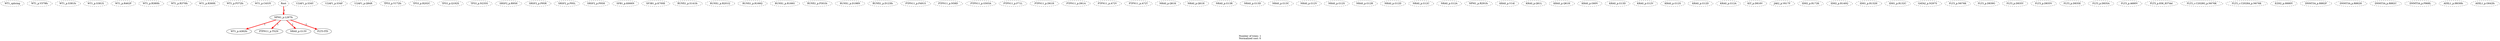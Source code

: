digraph T {
	label="Number of trees: 1\nNormalized cost: 0"
	88 [style=dashed, label="WT1_splicing"]
	87 [style=dashed, label="WT1_p.V379fs"]
	86 [style=dashed, label="WT1_p.S381fs"]
	85 [style=dashed, label="WT1_p.S381X"]
	84 [style=dashed, label="WT1_p.R462P"]
	83 [style=dashed, label="WT1_p.R380fs"]
	82 [style=dashed, label="WT1_p.R370fs"]
	81 [style=dashed, label="WT1_p.R369X"]
	80 [style=dashed, label="WT1_p.P372fs"]
	79 [style=dashed, label="WT1_p.C453Y"]
	78 [label="WT1_p.A382fs"]
	77 [style=dashed, label="U2AF1_p.S34Y"]
	76 [style=dashed, label="U2AF1_p.S34F"]
	75 [style=dashed, label="U2AF1_p.Q84R"]
	74 [style=dashed, label="TP53_p.V172fs"]
	73 [style=dashed, label="TP53_p.R202C"]
	72 [style=dashed, label="TP53_p.Q192X"]
	71 [style=dashed, label="TP53_p.N235S"]
	70 [style=dashed, label="SRSF2_p.R95H"]
	69 [style=dashed, label="SRSF2_p.P95R"]
	68 [style=dashed, label="SRSF2_p.P95L"]
	67 [style=dashed, label="SRSF2_p.P95H"]
	66 [style=dashed, label="SFB1_p.K666N"]
	65 [style=dashed, label="SF3B1_p.K700E"]
	64 [style=dashed, label="Root"]
	63 [style=dashed, label="RUNX1_p.S141fs"]
	62 [style=dashed, label="RUNX1_p.R201Q"]
	61 [style=dashed, label="RUNX1_p.R166Q"]
	60 [style=dashed, label="RUNX1_p.R166G"]
	59 [style=dashed, label="RUNX1_p.P301fs"]
	58 [style=dashed, label="RUNX1_p.D198N"]
	57 [style=dashed, label="RUNX1_p.D123fs"]
	56 [label="PTPN11_p.T52N"]
	55 [style=dashed, label="PTPN11_p.P491S"]
	54 [style=dashed, label="PTPN11_p.N58D"]
	53 [style=dashed, label="PTPN11_p.G503A"]
	52 [style=dashed, label="PTPN11_p.F71L"]
	51 [style=dashed, label="PTPN11_p.D61H"]
	50 [style=dashed, label="PTPN11_p.D61A"]
	49 [style=dashed, label="PTPN11_p.A72V"]
	48 [style=dashed, label="PTPN11_p.A72T"]
	47 [style=dashed, label="NRAS_p.Q61K"]
	46 [style=dashed, label="NRAS_p.Q61H"]
	45 [label="NRAS_p.G13V"]
	44 [style=dashed, label="NRAS_p.G13R"]
	43 [style=dashed, label="NRAS_p.G13D"]
	42 [style=dashed, label="NRAS_p.G13C"]
	41 [style=dashed, label="NRAS_p.G12V"]
	40 [style=dashed, label="NRAS_p.G12S"]
	39 [style=dashed, label="NRAS_p.G12R"]
	38 [style=dashed, label="NRAS_p.G12D"]
	37 [style=dashed, label="NRAS_p.G12C"]
	36 [style=dashed, label="NRAS_p.G12A"]
	35 [style=dashed, label="NPM1_p.R291fs"]
	34 [label="NPM1_p.L287fs"]
	33 [style=dashed, label="KRAS_p.V14I"]
	32 [style=dashed, label="KRAS_p.Q61L"]
	31 [style=dashed, label="KRAS_p.Q61H"]
	30 [style=dashed, label="KRAS_p.G60V"]
	29 [style=dashed, label="KRAS_p.G13D"]
	28 [style=dashed, label="KRAS_p.G12V"]
	27 [style=dashed, label="KRAS_p.G12S"]
	26 [style=dashed, label="KRAS_p.G12D"]
	25 [style=dashed, label="KRAS_p.G12A"]
	24 [style=dashed, label="KIT_p.D816V"]
	23 [style=dashed, label="JAK2_p.V617F"]
	22 [style=dashed, label="IDH2_p.R172K"]
	21 [style=dashed, label="IDH2_p.R140Q"]
	20 [style=dashed, label="IDH1_p.R132H"]
	19 [style=dashed, label="IDH1_p.R132C"]
	18 [style=dashed, label="GATA2_p.N297S"]
	17 [style=dashed, label="FLT3_p.N676K"]
	16 [style=dashed, label="FLT3_p.D839G"]
	15 [style=dashed, label="FLT3_p.D835Y"]
	14 [style=dashed, label="FLT3_p.D835V"]
	13 [style=dashed, label="FLT3_p.D835E"]
	12 [style=dashed, label="FLT3_p.D835A"]
	11 [style=dashed, label="FLT3_p.A680V"]
	10 [style=dashed, label="FLT3_p.836_837del"]
	9 [style=dashed, label="FLT3_c.C2028G_p.N676K"]
	8 [style=dashed, label="FLT3_c.C2028A_p.N676K"]
	7 [label="FLT3-ITD"]
	6 [style=dashed, label="EZH2_p.H680Y"]
	5 [style=dashed, label="DNMT3A_p.R882P"]
	4 [style=dashed, label="DNMT3A_p.R882H"]
	3 [style=dashed, label="DNMT3A_p.R882C"]
	2 [style=dashed, label="DNMT3A_p.F868L"]
	1 [style=dashed, label="ASXL1_p.H630fs"]
	0 [style=dashed, label="ASXL1_p.G642fs"]
	64 -> 34 [label="1",penwidth=3,color=red]
	34 -> 78 [label="1",penwidth=3,color=red]
	34 -> 56 [label="1",penwidth=3,color=red]
	34 -> 45 [label="1",penwidth=3,color=red]
	34 -> 7 [label="1",penwidth=3,color=red]
}
